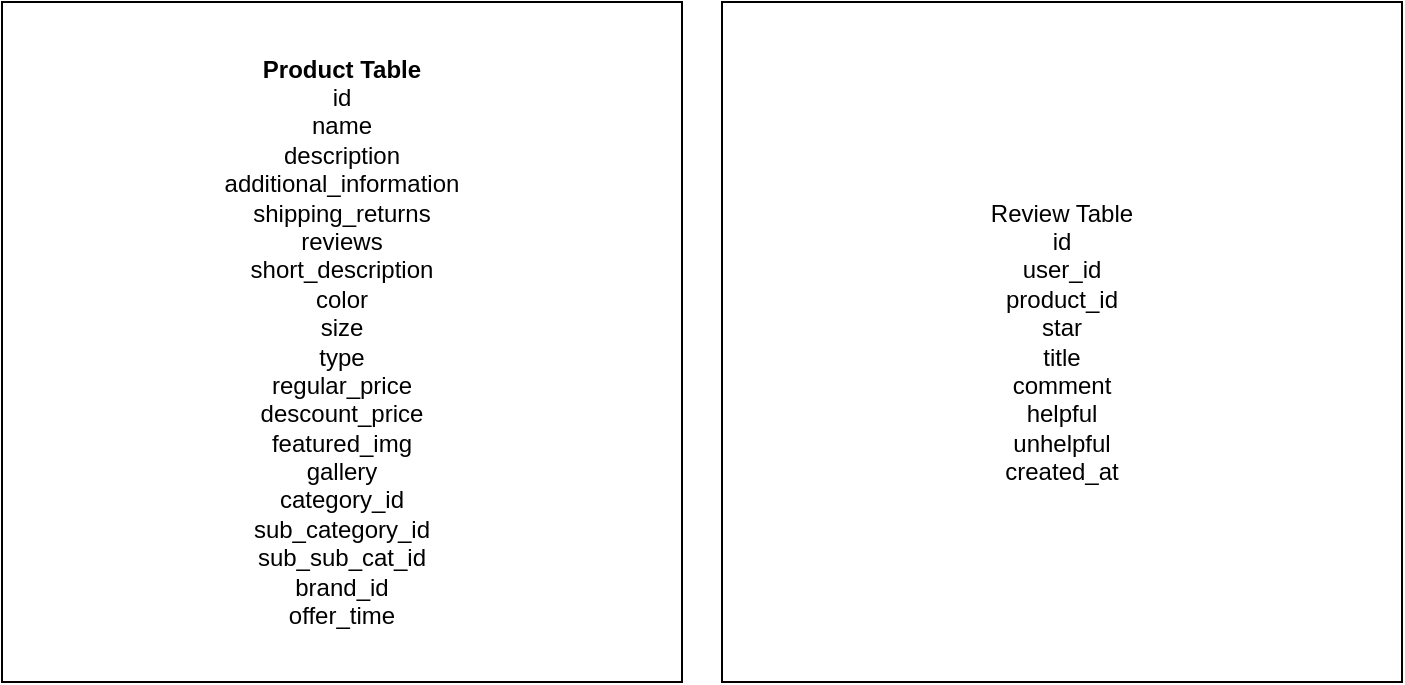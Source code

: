 <mxfile version="21.6.1" type="github">
  <diagram name="Page-1" id="xD7Pk_g3DcGwnip9B8ev">
    <mxGraphModel dx="880" dy="452" grid="1" gridSize="10" guides="1" tooltips="1" connect="1" arrows="1" fold="1" page="1" pageScale="1" pageWidth="850" pageHeight="1100" math="0" shadow="0">
      <root>
        <mxCell id="0" />
        <mxCell id="1" parent="0" />
        <mxCell id="TfzM1alSF1hOF3ZPf0_q-1" value="&lt;b&gt;Product Table&lt;br&gt;&lt;/b&gt;id&lt;br&gt;name&lt;br&gt;description&lt;br&gt;additional_information&lt;br&gt;shipping_returns&lt;br&gt;reviews&lt;br&gt;short_description&lt;br&gt;color&lt;br&gt;size&lt;br&gt;type&lt;br&gt;regular_price&lt;br&gt;descount_price&lt;br&gt;featured_img&lt;br&gt;gallery&lt;br&gt;category_id&lt;br&gt;sub_category_id&lt;br&gt;sub_sub_cat_id&lt;br&gt;brand_id&lt;br&gt;offer_time" style="whiteSpace=wrap;html=1;aspect=fixed;" vertex="1" parent="1">
          <mxGeometry x="40" y="40" width="340" height="340" as="geometry" />
        </mxCell>
        <mxCell id="TfzM1alSF1hOF3ZPf0_q-2" value="Review Table&lt;br&gt;id&lt;br&gt;user_id&lt;br&gt;product_id&lt;br&gt;star&lt;br&gt;title&lt;br&gt;comment&lt;br&gt;helpful&lt;br&gt;unhelpful&lt;br&gt;created_at" style="whiteSpace=wrap;html=1;aspect=fixed;" vertex="1" parent="1">
          <mxGeometry x="400" y="40" width="340" height="340" as="geometry" />
        </mxCell>
      </root>
    </mxGraphModel>
  </diagram>
</mxfile>
